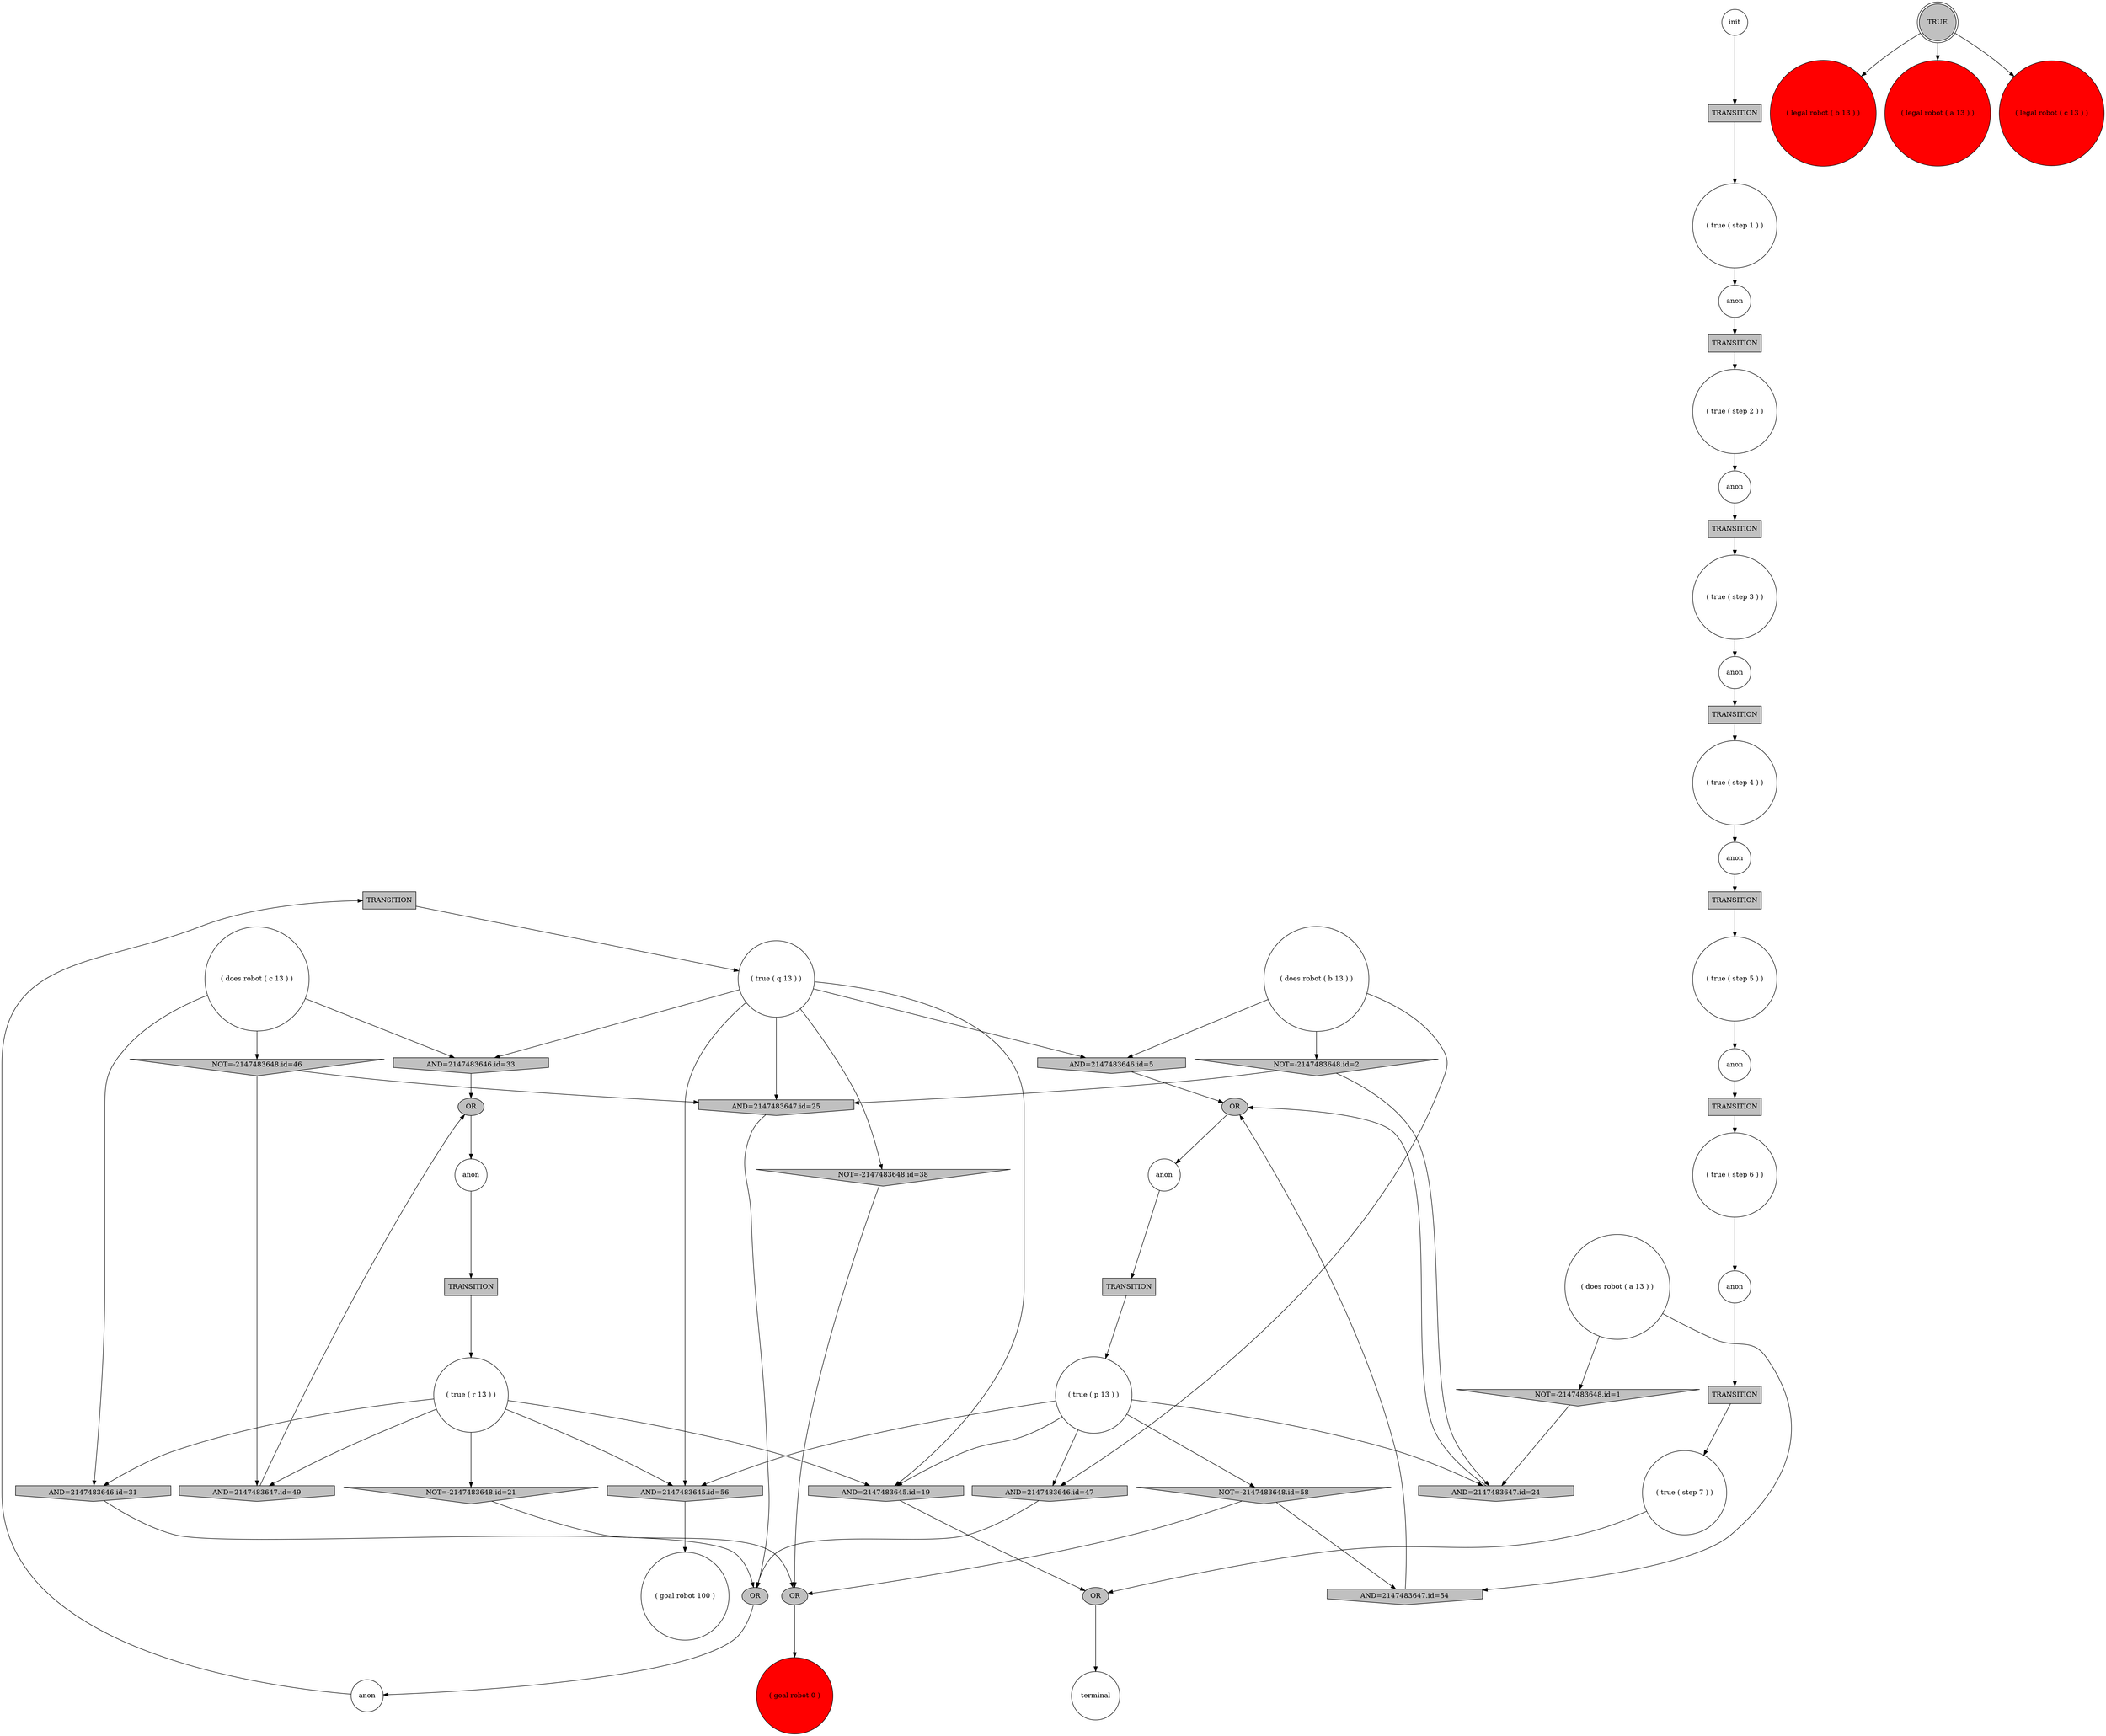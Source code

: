 digraph propNet
{
	"@68788076"[shape=box, style= filled, fillcolor=grey, label="TRANSITION"]; "@68788076"->"@78cf640b"; 
	"@41404132"[shape=invtriangle, style= filled, fillcolor=grey, label="NOT=-2147483648.id=1"]; "@41404132"->"@6505ee23"; 
	"@7b73a3d8"[shape=invtriangle, style= filled, fillcolor=grey, label="NOT=-2147483648.id=2"]; "@7b73a3d8"->"@434e182c"; "@7b73a3d8"->"@6505ee23"; 
	"@1a3b1aeb"[shape=doublecircle, style= filled, fillcolor=grey, label="TRUE"]; "@1a3b1aeb"->"@16b7333c"; "@1a3b1aeb"->"@3874bce3"; "@1a3b1aeb"->"@e3659fb"; 
	"@59be1951"[shape=circle, style= filled, fillcolor=white, label="terminal"]; 
	"@5d8b5497"[shape=invhouse, style= filled, fillcolor=grey, label="AND=2147483646.id=5"]; "@5d8b5497"->"@de734b3"; 
	"@38cb29d5"[shape=circle, style= filled, fillcolor=white, label="( true ( step 2 ) )"]; "@38cb29d5"->"@43bc6113"; 
	"@3a387b0a"[shape=ellipse, style= filled, fillcolor=grey, label="OR"]; "@3a387b0a"->"@59be1951"; 
	"@933d00a"[shape=ellipse, style= filled, fillcolor=grey, label="OR"]; "@933d00a"->"@344346b9"; 
	"@7ce5f5d8"[shape=circle, style= filled, fillcolor=white, label="( true ( step 5 ) )"]; "@7ce5f5d8"->"@2aa95e5"; 
	"@dbd1c82"[shape=circle, style= filled, fillcolor=white, label="anon"]; "@dbd1c82"->"@711fb2b0"; 
	"@de734b3"[shape=ellipse, style= filled, fillcolor=grey, label="OR"]; "@de734b3"->"@dbd1c82"; 
	"@1c5e2d2d"[shape=circle, style= filled, fillcolor=white, label="( true ( step 4 ) )"]; "@1c5e2d2d"->"@e7e4440"; 
	"@718d8016"[shape=ellipse, style= filled, fillcolor=grey, label="OR"]; "@718d8016"->"@1f6016b1"; 
	"@2848a180"[shape=circle, style= filled, fillcolor=white, label="( does robot ( a 13 ) )"]; "@2848a180"->"@41404132"; "@2848a180"->"@5b722409"; 
	"@1f6016b1"[shape=circle, style= filled, fillcolor=white, label="anon"]; "@1f6016b1"->"@45ce4a37"; 
	"@5d9b9c49"[shape=circle, style= filled, fillcolor=white, label="( true ( step 6 ) )"]; "@5d9b9c49"->"@70fb179b"; 
	"@4d2b6705"[shape=circle, style= filled, fillcolor=white, label="( does robot ( c 13 ) )"]; "@4d2b6705"->"@16c39a43"; "@4d2b6705"->"@57ea4a18"; "@4d2b6705"->"@d46617f"; 
	"@e7e4440"[shape=circle, style= filled, fillcolor=white, label="anon"]; "@e7e4440"->"@6e58ba7c"; 
	"@4b2641ab"[shape=invhouse, style= filled, fillcolor=grey, label="AND=2147483645.id=19"]; "@4b2641ab"->"@3a387b0a"; 
	"@43bc6113"[shape=circle, style= filled, fillcolor=white, label="anon"]; "@43bc6113"->"@5dff6353"; 
	"@4886625c"[shape=invtriangle, style= filled, fillcolor=grey, label="NOT=-2147483648.id=21"]; "@4886625c"->"@933d00a"; 
	"@344346b9"[shape=circle, style= filled, fillcolor=red, label="( goal robot 0 )"]; 
	"@5387d8a5"[shape=box, style= filled, fillcolor=grey, label="TRANSITION"]; "@5387d8a5"->"@38cb29d5"; 
	"@6505ee23"[shape=invhouse, style= filled, fillcolor=grey, label="AND=2147483647.id=24"]; "@6505ee23"->"@de734b3"; 
	"@434e182c"[shape=invhouse, style= filled, fillcolor=grey, label="AND=2147483647.id=25"]; "@434e182c"->"@5b7ef01d"; 
	"@5b7ef01d"[shape=ellipse, style= filled, fillcolor=grey, label="OR"]; "@5b7ef01d"->"@2fe8103"; 
	"@711fb2b0"[shape=box, style= filled, fillcolor=grey, label="TRANSITION"]; "@711fb2b0"->"@55b910c7"; 
	"@1ad9a909"[shape=circle, style= filled, fillcolor=white, label="( does robot ( b 13 ) )"]; "@1ad9a909"->"@49bb8f30"; "@1ad9a909"->"@7b73a3d8"; "@1ad9a909"->"@5d8b5497"; 
	"@2fe8103"[shape=circle, style= filled, fillcolor=white, label="anon"]; "@2fe8103"->"@68788076"; 
	"@6e58ba7c"[shape=box, style= filled, fillcolor=grey, label="TRANSITION"]; "@6e58ba7c"->"@7ce5f5d8"; 
	"@d46617f"[shape=invhouse, style= filled, fillcolor=grey, label="AND=2147483646.id=31"]; "@d46617f"->"@5b7ef01d"; 
	"@56c4fa94"[shape=box, style= filled, fillcolor=grey, label="TRANSITION"]; "@56c4fa94"->"@18f1ff1b"; 
	"@16c39a43"[shape=invhouse, style= filled, fillcolor=grey, label="AND=2147483646.id=33"]; "@16c39a43"->"@718d8016"; 
	"@7a13be90"[shape=circle, style= filled, fillcolor=white, label="init"]; "@7a13be90"->"@56c4fa94"; 
	"@3874bce3"[shape=circle, style= filled, fillcolor=red, label="( legal robot ( a 13 ) )"]; 
	"@78cf640b"[shape=circle, style= filled, fillcolor=white, label="( true ( q 13 ) )"]; "@78cf640b"->"@16c39a43"; "@78cf640b"->"@434e182c"; "@78cf640b"->"@5c720096"; "@78cf640b"->"@9a5462f"; "@78cf640b"->"@5d8b5497"; "@78cf640b"->"@4b2641ab"; 
	"@5a2daee1"[shape=circle, style= filled, fillcolor=white, label="anon"]; "@5a2daee1"->"@6134f4d5"; 
	"@5c720096"[shape=invtriangle, style= filled, fillcolor=grey, label="NOT=-2147483648.id=38"]; "@5c720096"->"@933d00a"; 
	"@36fcba16"[shape=box, style= filled, fillcolor=grey, label="TRANSITION"]; "@36fcba16"->"@5d9b9c49"; 
	"@c7d797a"[shape=circle, style= filled, fillcolor=white, label="anon"]; "@c7d797a"->"@5387d8a5"; 
	"@2f521a0f"[shape=box, style= filled, fillcolor=grey, label="TRANSITION"]; "@2f521a0f"->"@745dd195"; 
	"@55b910c7"[shape=circle, style= filled, fillcolor=white, label="( true ( p 13 ) )"]; "@55b910c7"->"@6505ee23"; "@55b910c7"->"@9a5462f"; "@55b910c7"->"@49bb8f30"; "@55b910c7"->"@4b2641ab"; "@55b910c7"->"@a1005df"; 
	"@16b7333c"[shape=circle, style= filled, fillcolor=red, label="( legal robot ( b 13 ) )"]; 
	"@745dd195"[shape=circle, style= filled, fillcolor=white, label="( true ( step 7 ) )"]; "@745dd195"->"@3a387b0a"; 
	"@6134f4d5"[shape=box, style= filled, fillcolor=grey, label="TRANSITION"]; "@6134f4d5"->"@1c5e2d2d"; 
	"@57ea4a18"[shape=invtriangle, style= filled, fillcolor=grey, label="NOT=-2147483648.id=46"]; "@57ea4a18"->"@434e182c"; "@57ea4a18"->"@59a4475e"; 
	"@49bb8f30"[shape=invhouse, style= filled, fillcolor=grey, label="AND=2147483646.id=47"]; "@49bb8f30"->"@5b7ef01d"; 
	"@5dff6353"[shape=box, style= filled, fillcolor=grey, label="TRANSITION"]; "@5dff6353"->"@378a8880"; 
	"@59a4475e"[shape=invhouse, style= filled, fillcolor=grey, label="AND=2147483647.id=49"]; "@59a4475e"->"@718d8016"; 
	"@378a8880"[shape=circle, style= filled, fillcolor=white, label="( true ( step 3 ) )"]; "@378a8880"->"@5a2daee1"; 
	"@2aa95e5"[shape=circle, style= filled, fillcolor=white, label="anon"]; "@2aa95e5"->"@36fcba16"; 
	"@70fb179b"[shape=circle, style= filled, fillcolor=white, label="anon"]; "@70fb179b"->"@2f521a0f"; 
	"@3d9bd2ef"[shape=circle, style= filled, fillcolor=white, label="( true ( r 13 ) )"]; "@3d9bd2ef"->"@d46617f"; "@3d9bd2ef"->"@59a4475e"; "@3d9bd2ef"->"@9a5462f"; "@3d9bd2ef"->"@4886625c"; "@3d9bd2ef"->"@4b2641ab"; 
	"@5b722409"[shape=invhouse, style= filled, fillcolor=grey, label="AND=2147483647.id=54"]; "@5b722409"->"@de734b3"; 
	"@6805678d"[shape=circle, style= filled, fillcolor=white, label="( goal robot 100 )"]; 
	"@9a5462f"[shape=invhouse, style= filled, fillcolor=grey, label="AND=2147483645.id=56"]; "@9a5462f"->"@6805678d"; 
	"@e3659fb"[shape=circle, style= filled, fillcolor=red, label="( legal robot ( c 13 ) )"]; 
	"@a1005df"[shape=invtriangle, style= filled, fillcolor=grey, label="NOT=-2147483648.id=58"]; "@a1005df"->"@933d00a"; "@a1005df"->"@5b722409"; 
	"@18f1ff1b"[shape=circle, style= filled, fillcolor=white, label="( true ( step 1 ) )"]; "@18f1ff1b"->"@c7d797a"; 
	"@45ce4a37"[shape=box, style= filled, fillcolor=grey, label="TRANSITION"]; "@45ce4a37"->"@3d9bd2ef"; 
}